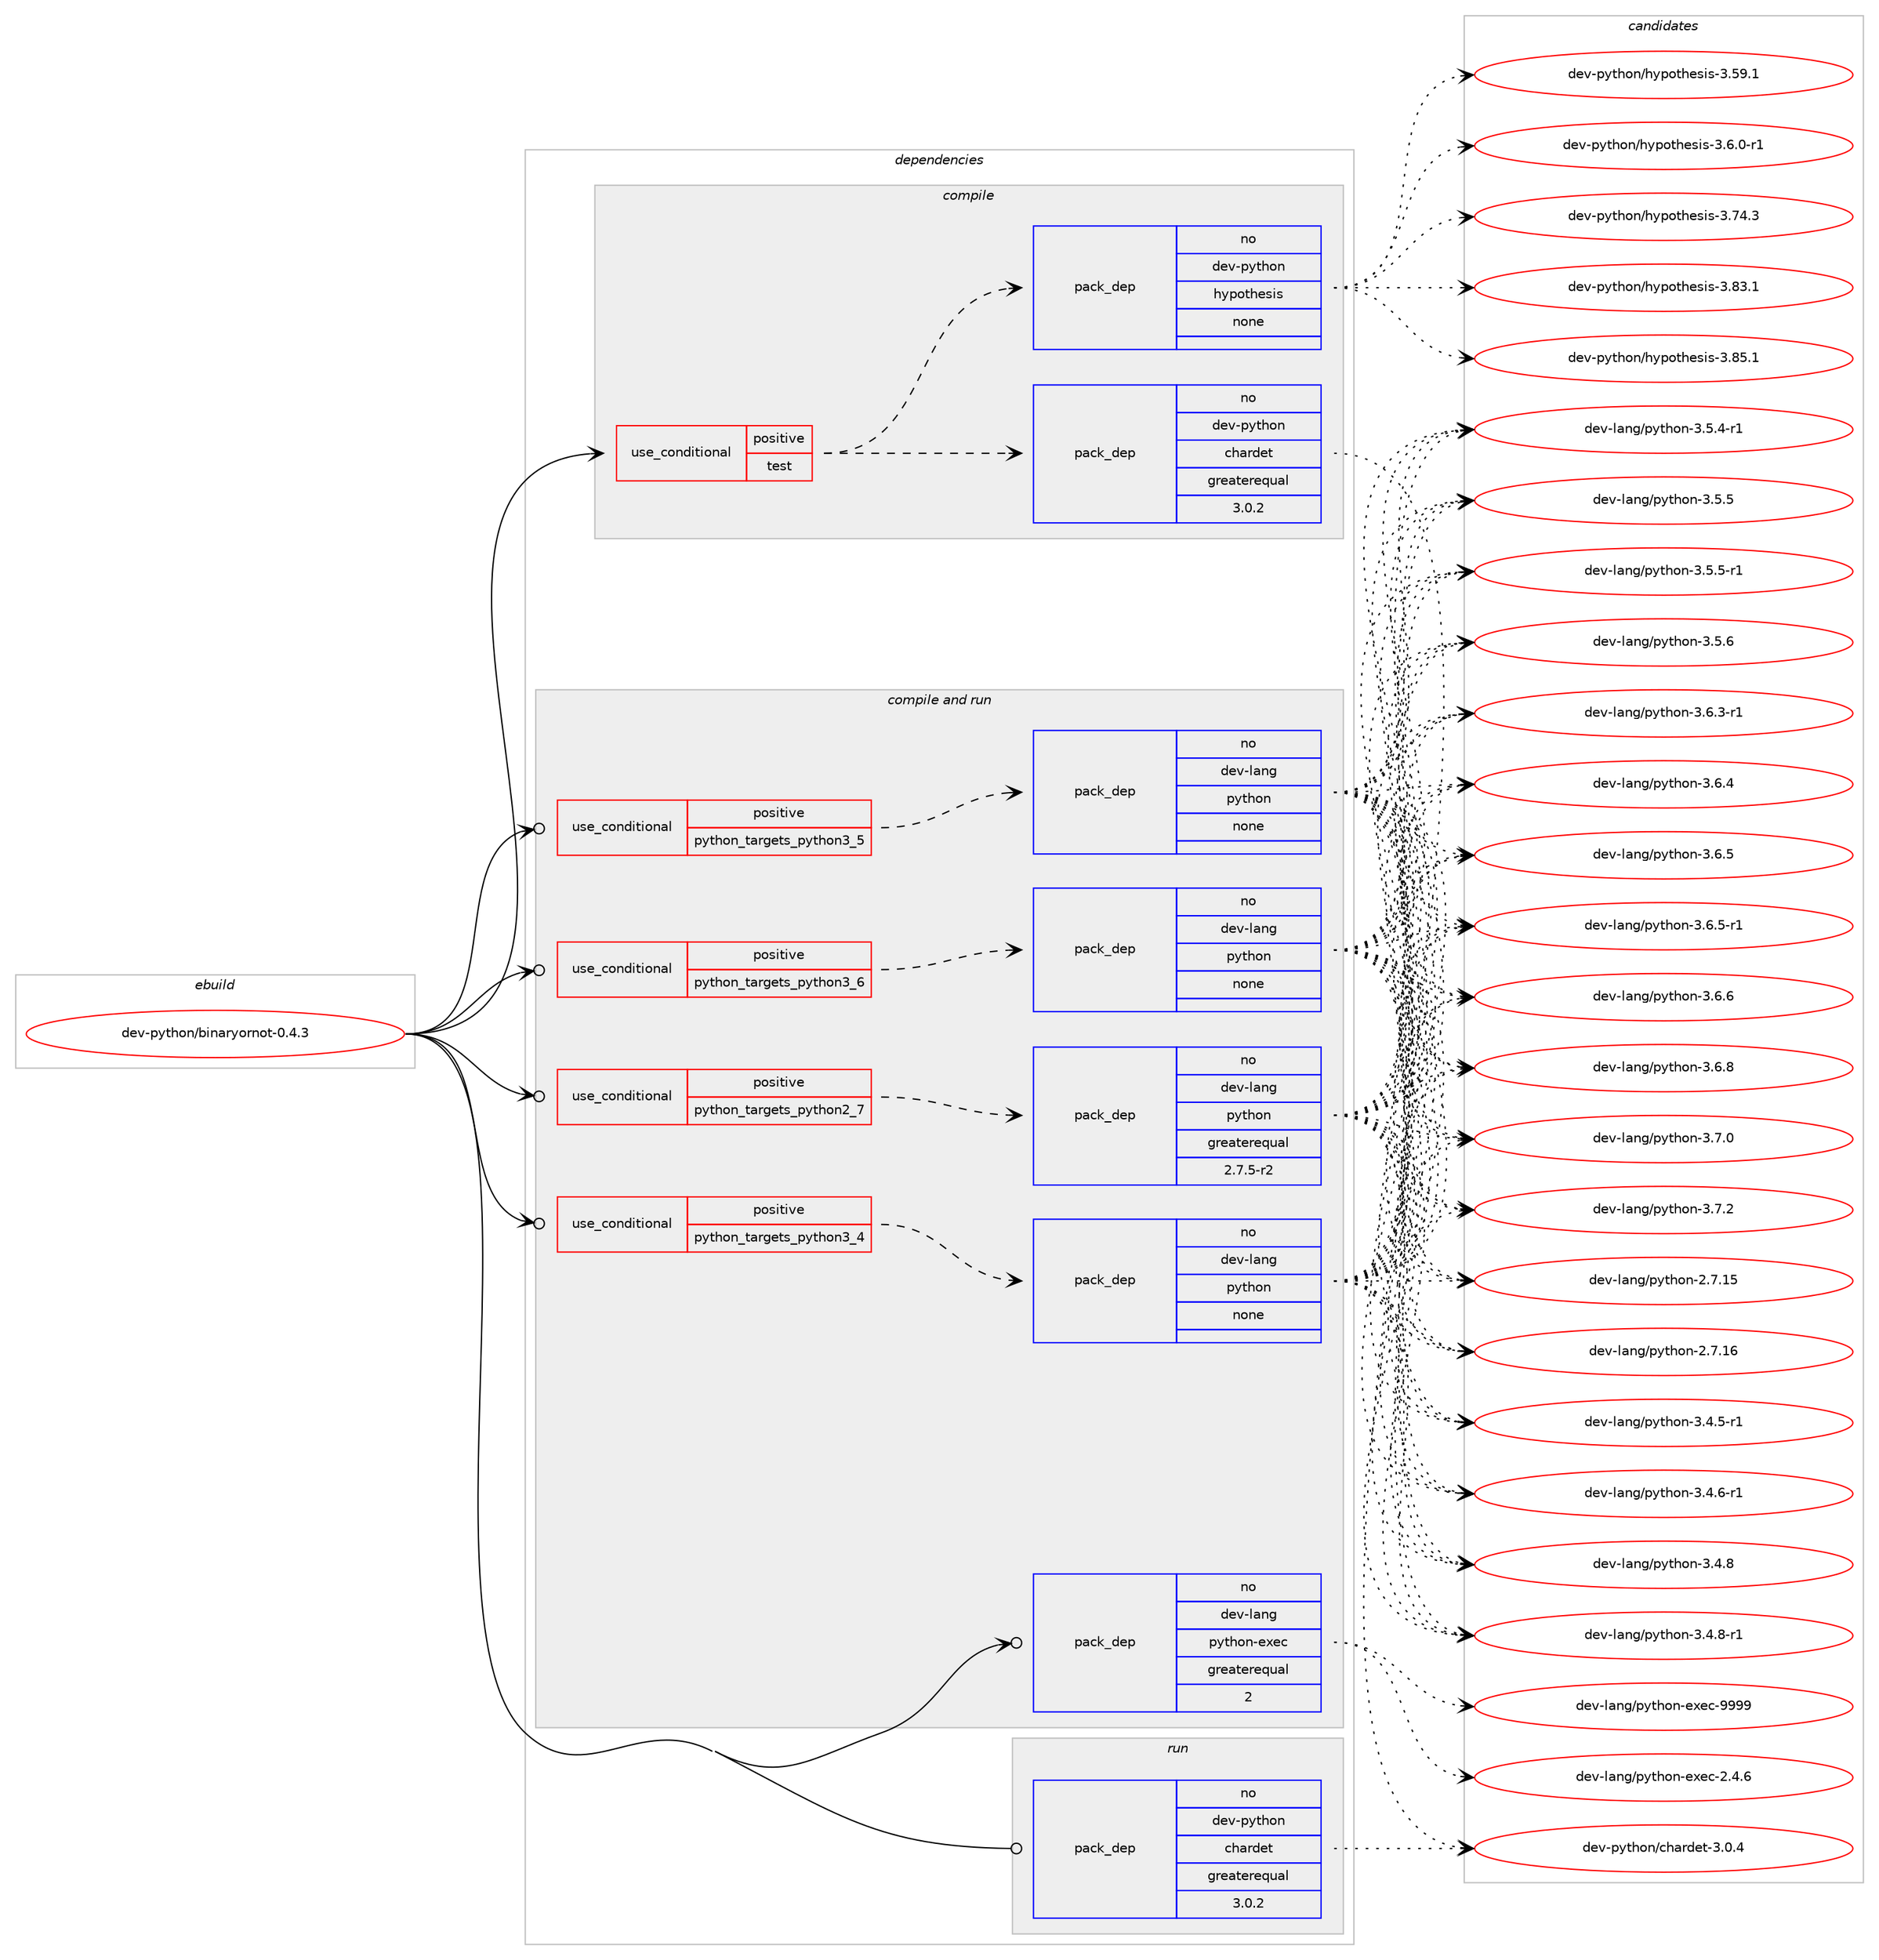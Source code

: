 digraph prolog {

# *************
# Graph options
# *************

newrank=true;
concentrate=true;
compound=true;
graph [rankdir=LR,fontname=Helvetica,fontsize=10,ranksep=1.5];#, ranksep=2.5, nodesep=0.2];
edge  [arrowhead=vee];
node  [fontname=Helvetica,fontsize=10];

# **********
# The ebuild
# **********

subgraph cluster_leftcol {
color=gray;
rank=same;
label=<<i>ebuild</i>>;
id [label="dev-python/binaryornot-0.4.3", color=red, width=4, href="../dev-python/binaryornot-0.4.3.svg"];
}

# ****************
# The dependencies
# ****************

subgraph cluster_midcol {
color=gray;
label=<<i>dependencies</i>>;
subgraph cluster_compile {
fillcolor="#eeeeee";
style=filled;
label=<<i>compile</i>>;
subgraph cond371662 {
dependency1401066 [label=<<TABLE BORDER="0" CELLBORDER="1" CELLSPACING="0" CELLPADDING="4"><TR><TD ROWSPAN="3" CELLPADDING="10">use_conditional</TD></TR><TR><TD>positive</TD></TR><TR><TD>test</TD></TR></TABLE>>, shape=none, color=red];
subgraph pack1006176 {
dependency1401067 [label=<<TABLE BORDER="0" CELLBORDER="1" CELLSPACING="0" CELLPADDING="4" WIDTH="220"><TR><TD ROWSPAN="6" CELLPADDING="30">pack_dep</TD></TR><TR><TD WIDTH="110">no</TD></TR><TR><TD>dev-python</TD></TR><TR><TD>chardet</TD></TR><TR><TD>greaterequal</TD></TR><TR><TD>3.0.2</TD></TR></TABLE>>, shape=none, color=blue];
}
dependency1401066:e -> dependency1401067:w [weight=20,style="dashed",arrowhead="vee"];
subgraph pack1006177 {
dependency1401068 [label=<<TABLE BORDER="0" CELLBORDER="1" CELLSPACING="0" CELLPADDING="4" WIDTH="220"><TR><TD ROWSPAN="6" CELLPADDING="30">pack_dep</TD></TR><TR><TD WIDTH="110">no</TD></TR><TR><TD>dev-python</TD></TR><TR><TD>hypothesis</TD></TR><TR><TD>none</TD></TR><TR><TD></TD></TR></TABLE>>, shape=none, color=blue];
}
dependency1401066:e -> dependency1401068:w [weight=20,style="dashed",arrowhead="vee"];
}
id:e -> dependency1401066:w [weight=20,style="solid",arrowhead="vee"];
}
subgraph cluster_compileandrun {
fillcolor="#eeeeee";
style=filled;
label=<<i>compile and run</i>>;
subgraph cond371663 {
dependency1401069 [label=<<TABLE BORDER="0" CELLBORDER="1" CELLSPACING="0" CELLPADDING="4"><TR><TD ROWSPAN="3" CELLPADDING="10">use_conditional</TD></TR><TR><TD>positive</TD></TR><TR><TD>python_targets_python2_7</TD></TR></TABLE>>, shape=none, color=red];
subgraph pack1006178 {
dependency1401070 [label=<<TABLE BORDER="0" CELLBORDER="1" CELLSPACING="0" CELLPADDING="4" WIDTH="220"><TR><TD ROWSPAN="6" CELLPADDING="30">pack_dep</TD></TR><TR><TD WIDTH="110">no</TD></TR><TR><TD>dev-lang</TD></TR><TR><TD>python</TD></TR><TR><TD>greaterequal</TD></TR><TR><TD>2.7.5-r2</TD></TR></TABLE>>, shape=none, color=blue];
}
dependency1401069:e -> dependency1401070:w [weight=20,style="dashed",arrowhead="vee"];
}
id:e -> dependency1401069:w [weight=20,style="solid",arrowhead="odotvee"];
subgraph cond371664 {
dependency1401071 [label=<<TABLE BORDER="0" CELLBORDER="1" CELLSPACING="0" CELLPADDING="4"><TR><TD ROWSPAN="3" CELLPADDING="10">use_conditional</TD></TR><TR><TD>positive</TD></TR><TR><TD>python_targets_python3_4</TD></TR></TABLE>>, shape=none, color=red];
subgraph pack1006179 {
dependency1401072 [label=<<TABLE BORDER="0" CELLBORDER="1" CELLSPACING="0" CELLPADDING="4" WIDTH="220"><TR><TD ROWSPAN="6" CELLPADDING="30">pack_dep</TD></TR><TR><TD WIDTH="110">no</TD></TR><TR><TD>dev-lang</TD></TR><TR><TD>python</TD></TR><TR><TD>none</TD></TR><TR><TD></TD></TR></TABLE>>, shape=none, color=blue];
}
dependency1401071:e -> dependency1401072:w [weight=20,style="dashed",arrowhead="vee"];
}
id:e -> dependency1401071:w [weight=20,style="solid",arrowhead="odotvee"];
subgraph cond371665 {
dependency1401073 [label=<<TABLE BORDER="0" CELLBORDER="1" CELLSPACING="0" CELLPADDING="4"><TR><TD ROWSPAN="3" CELLPADDING="10">use_conditional</TD></TR><TR><TD>positive</TD></TR><TR><TD>python_targets_python3_5</TD></TR></TABLE>>, shape=none, color=red];
subgraph pack1006180 {
dependency1401074 [label=<<TABLE BORDER="0" CELLBORDER="1" CELLSPACING="0" CELLPADDING="4" WIDTH="220"><TR><TD ROWSPAN="6" CELLPADDING="30">pack_dep</TD></TR><TR><TD WIDTH="110">no</TD></TR><TR><TD>dev-lang</TD></TR><TR><TD>python</TD></TR><TR><TD>none</TD></TR><TR><TD></TD></TR></TABLE>>, shape=none, color=blue];
}
dependency1401073:e -> dependency1401074:w [weight=20,style="dashed",arrowhead="vee"];
}
id:e -> dependency1401073:w [weight=20,style="solid",arrowhead="odotvee"];
subgraph cond371666 {
dependency1401075 [label=<<TABLE BORDER="0" CELLBORDER="1" CELLSPACING="0" CELLPADDING="4"><TR><TD ROWSPAN="3" CELLPADDING="10">use_conditional</TD></TR><TR><TD>positive</TD></TR><TR><TD>python_targets_python3_6</TD></TR></TABLE>>, shape=none, color=red];
subgraph pack1006181 {
dependency1401076 [label=<<TABLE BORDER="0" CELLBORDER="1" CELLSPACING="0" CELLPADDING="4" WIDTH="220"><TR><TD ROWSPAN="6" CELLPADDING="30">pack_dep</TD></TR><TR><TD WIDTH="110">no</TD></TR><TR><TD>dev-lang</TD></TR><TR><TD>python</TD></TR><TR><TD>none</TD></TR><TR><TD></TD></TR></TABLE>>, shape=none, color=blue];
}
dependency1401075:e -> dependency1401076:w [weight=20,style="dashed",arrowhead="vee"];
}
id:e -> dependency1401075:w [weight=20,style="solid",arrowhead="odotvee"];
subgraph pack1006182 {
dependency1401077 [label=<<TABLE BORDER="0" CELLBORDER="1" CELLSPACING="0" CELLPADDING="4" WIDTH="220"><TR><TD ROWSPAN="6" CELLPADDING="30">pack_dep</TD></TR><TR><TD WIDTH="110">no</TD></TR><TR><TD>dev-lang</TD></TR><TR><TD>python-exec</TD></TR><TR><TD>greaterequal</TD></TR><TR><TD>2</TD></TR></TABLE>>, shape=none, color=blue];
}
id:e -> dependency1401077:w [weight=20,style="solid",arrowhead="odotvee"];
}
subgraph cluster_run {
fillcolor="#eeeeee";
style=filled;
label=<<i>run</i>>;
subgraph pack1006183 {
dependency1401078 [label=<<TABLE BORDER="0" CELLBORDER="1" CELLSPACING="0" CELLPADDING="4" WIDTH="220"><TR><TD ROWSPAN="6" CELLPADDING="30">pack_dep</TD></TR><TR><TD WIDTH="110">no</TD></TR><TR><TD>dev-python</TD></TR><TR><TD>chardet</TD></TR><TR><TD>greaterequal</TD></TR><TR><TD>3.0.2</TD></TR></TABLE>>, shape=none, color=blue];
}
id:e -> dependency1401078:w [weight=20,style="solid",arrowhead="odot"];
}
}

# **************
# The candidates
# **************

subgraph cluster_choices {
rank=same;
color=gray;
label=<<i>candidates</i>>;

subgraph choice1006176 {
color=black;
nodesep=1;
choice10010111845112121116104111110479910497114100101116455146484652 [label="dev-python/chardet-3.0.4", color=red, width=4,href="../dev-python/chardet-3.0.4.svg"];
dependency1401067:e -> choice10010111845112121116104111110479910497114100101116455146484652:w [style=dotted,weight="100"];
}
subgraph choice1006177 {
color=black;
nodesep=1;
choice100101118451121211161041111104710412111211111610410111510511545514653574649 [label="dev-python/hypothesis-3.59.1", color=red, width=4,href="../dev-python/hypothesis-3.59.1.svg"];
choice10010111845112121116104111110471041211121111161041011151051154551465446484511449 [label="dev-python/hypothesis-3.6.0-r1", color=red, width=4,href="../dev-python/hypothesis-3.6.0-r1.svg"];
choice100101118451121211161041111104710412111211111610410111510511545514655524651 [label="dev-python/hypothesis-3.74.3", color=red, width=4,href="../dev-python/hypothesis-3.74.3.svg"];
choice100101118451121211161041111104710412111211111610410111510511545514656514649 [label="dev-python/hypothesis-3.83.1", color=red, width=4,href="../dev-python/hypothesis-3.83.1.svg"];
choice100101118451121211161041111104710412111211111610410111510511545514656534649 [label="dev-python/hypothesis-3.85.1", color=red, width=4,href="../dev-python/hypothesis-3.85.1.svg"];
dependency1401068:e -> choice100101118451121211161041111104710412111211111610410111510511545514653574649:w [style=dotted,weight="100"];
dependency1401068:e -> choice10010111845112121116104111110471041211121111161041011151051154551465446484511449:w [style=dotted,weight="100"];
dependency1401068:e -> choice100101118451121211161041111104710412111211111610410111510511545514655524651:w [style=dotted,weight="100"];
dependency1401068:e -> choice100101118451121211161041111104710412111211111610410111510511545514656514649:w [style=dotted,weight="100"];
dependency1401068:e -> choice100101118451121211161041111104710412111211111610410111510511545514656534649:w [style=dotted,weight="100"];
}
subgraph choice1006178 {
color=black;
nodesep=1;
choice10010111845108971101034711212111610411111045504655464953 [label="dev-lang/python-2.7.15", color=red, width=4,href="../dev-lang/python-2.7.15.svg"];
choice10010111845108971101034711212111610411111045504655464954 [label="dev-lang/python-2.7.16", color=red, width=4,href="../dev-lang/python-2.7.16.svg"];
choice1001011184510897110103471121211161041111104551465246534511449 [label="dev-lang/python-3.4.5-r1", color=red, width=4,href="../dev-lang/python-3.4.5-r1.svg"];
choice1001011184510897110103471121211161041111104551465246544511449 [label="dev-lang/python-3.4.6-r1", color=red, width=4,href="../dev-lang/python-3.4.6-r1.svg"];
choice100101118451089711010347112121116104111110455146524656 [label="dev-lang/python-3.4.8", color=red, width=4,href="../dev-lang/python-3.4.8.svg"];
choice1001011184510897110103471121211161041111104551465246564511449 [label="dev-lang/python-3.4.8-r1", color=red, width=4,href="../dev-lang/python-3.4.8-r1.svg"];
choice1001011184510897110103471121211161041111104551465346524511449 [label="dev-lang/python-3.5.4-r1", color=red, width=4,href="../dev-lang/python-3.5.4-r1.svg"];
choice100101118451089711010347112121116104111110455146534653 [label="dev-lang/python-3.5.5", color=red, width=4,href="../dev-lang/python-3.5.5.svg"];
choice1001011184510897110103471121211161041111104551465346534511449 [label="dev-lang/python-3.5.5-r1", color=red, width=4,href="../dev-lang/python-3.5.5-r1.svg"];
choice100101118451089711010347112121116104111110455146534654 [label="dev-lang/python-3.5.6", color=red, width=4,href="../dev-lang/python-3.5.6.svg"];
choice1001011184510897110103471121211161041111104551465446514511449 [label="dev-lang/python-3.6.3-r1", color=red, width=4,href="../dev-lang/python-3.6.3-r1.svg"];
choice100101118451089711010347112121116104111110455146544652 [label="dev-lang/python-3.6.4", color=red, width=4,href="../dev-lang/python-3.6.4.svg"];
choice100101118451089711010347112121116104111110455146544653 [label="dev-lang/python-3.6.5", color=red, width=4,href="../dev-lang/python-3.6.5.svg"];
choice1001011184510897110103471121211161041111104551465446534511449 [label="dev-lang/python-3.6.5-r1", color=red, width=4,href="../dev-lang/python-3.6.5-r1.svg"];
choice100101118451089711010347112121116104111110455146544654 [label="dev-lang/python-3.6.6", color=red, width=4,href="../dev-lang/python-3.6.6.svg"];
choice100101118451089711010347112121116104111110455146544656 [label="dev-lang/python-3.6.8", color=red, width=4,href="../dev-lang/python-3.6.8.svg"];
choice100101118451089711010347112121116104111110455146554648 [label="dev-lang/python-3.7.0", color=red, width=4,href="../dev-lang/python-3.7.0.svg"];
choice100101118451089711010347112121116104111110455146554650 [label="dev-lang/python-3.7.2", color=red, width=4,href="../dev-lang/python-3.7.2.svg"];
dependency1401070:e -> choice10010111845108971101034711212111610411111045504655464953:w [style=dotted,weight="100"];
dependency1401070:e -> choice10010111845108971101034711212111610411111045504655464954:w [style=dotted,weight="100"];
dependency1401070:e -> choice1001011184510897110103471121211161041111104551465246534511449:w [style=dotted,weight="100"];
dependency1401070:e -> choice1001011184510897110103471121211161041111104551465246544511449:w [style=dotted,weight="100"];
dependency1401070:e -> choice100101118451089711010347112121116104111110455146524656:w [style=dotted,weight="100"];
dependency1401070:e -> choice1001011184510897110103471121211161041111104551465246564511449:w [style=dotted,weight="100"];
dependency1401070:e -> choice1001011184510897110103471121211161041111104551465346524511449:w [style=dotted,weight="100"];
dependency1401070:e -> choice100101118451089711010347112121116104111110455146534653:w [style=dotted,weight="100"];
dependency1401070:e -> choice1001011184510897110103471121211161041111104551465346534511449:w [style=dotted,weight="100"];
dependency1401070:e -> choice100101118451089711010347112121116104111110455146534654:w [style=dotted,weight="100"];
dependency1401070:e -> choice1001011184510897110103471121211161041111104551465446514511449:w [style=dotted,weight="100"];
dependency1401070:e -> choice100101118451089711010347112121116104111110455146544652:w [style=dotted,weight="100"];
dependency1401070:e -> choice100101118451089711010347112121116104111110455146544653:w [style=dotted,weight="100"];
dependency1401070:e -> choice1001011184510897110103471121211161041111104551465446534511449:w [style=dotted,weight="100"];
dependency1401070:e -> choice100101118451089711010347112121116104111110455146544654:w [style=dotted,weight="100"];
dependency1401070:e -> choice100101118451089711010347112121116104111110455146544656:w [style=dotted,weight="100"];
dependency1401070:e -> choice100101118451089711010347112121116104111110455146554648:w [style=dotted,weight="100"];
dependency1401070:e -> choice100101118451089711010347112121116104111110455146554650:w [style=dotted,weight="100"];
}
subgraph choice1006179 {
color=black;
nodesep=1;
choice10010111845108971101034711212111610411111045504655464953 [label="dev-lang/python-2.7.15", color=red, width=4,href="../dev-lang/python-2.7.15.svg"];
choice10010111845108971101034711212111610411111045504655464954 [label="dev-lang/python-2.7.16", color=red, width=4,href="../dev-lang/python-2.7.16.svg"];
choice1001011184510897110103471121211161041111104551465246534511449 [label="dev-lang/python-3.4.5-r1", color=red, width=4,href="../dev-lang/python-3.4.5-r1.svg"];
choice1001011184510897110103471121211161041111104551465246544511449 [label="dev-lang/python-3.4.6-r1", color=red, width=4,href="../dev-lang/python-3.4.6-r1.svg"];
choice100101118451089711010347112121116104111110455146524656 [label="dev-lang/python-3.4.8", color=red, width=4,href="../dev-lang/python-3.4.8.svg"];
choice1001011184510897110103471121211161041111104551465246564511449 [label="dev-lang/python-3.4.8-r1", color=red, width=4,href="../dev-lang/python-3.4.8-r1.svg"];
choice1001011184510897110103471121211161041111104551465346524511449 [label="dev-lang/python-3.5.4-r1", color=red, width=4,href="../dev-lang/python-3.5.4-r1.svg"];
choice100101118451089711010347112121116104111110455146534653 [label="dev-lang/python-3.5.5", color=red, width=4,href="../dev-lang/python-3.5.5.svg"];
choice1001011184510897110103471121211161041111104551465346534511449 [label="dev-lang/python-3.5.5-r1", color=red, width=4,href="../dev-lang/python-3.5.5-r1.svg"];
choice100101118451089711010347112121116104111110455146534654 [label="dev-lang/python-3.5.6", color=red, width=4,href="../dev-lang/python-3.5.6.svg"];
choice1001011184510897110103471121211161041111104551465446514511449 [label="dev-lang/python-3.6.3-r1", color=red, width=4,href="../dev-lang/python-3.6.3-r1.svg"];
choice100101118451089711010347112121116104111110455146544652 [label="dev-lang/python-3.6.4", color=red, width=4,href="../dev-lang/python-3.6.4.svg"];
choice100101118451089711010347112121116104111110455146544653 [label="dev-lang/python-3.6.5", color=red, width=4,href="../dev-lang/python-3.6.5.svg"];
choice1001011184510897110103471121211161041111104551465446534511449 [label="dev-lang/python-3.6.5-r1", color=red, width=4,href="../dev-lang/python-3.6.5-r1.svg"];
choice100101118451089711010347112121116104111110455146544654 [label="dev-lang/python-3.6.6", color=red, width=4,href="../dev-lang/python-3.6.6.svg"];
choice100101118451089711010347112121116104111110455146544656 [label="dev-lang/python-3.6.8", color=red, width=4,href="../dev-lang/python-3.6.8.svg"];
choice100101118451089711010347112121116104111110455146554648 [label="dev-lang/python-3.7.0", color=red, width=4,href="../dev-lang/python-3.7.0.svg"];
choice100101118451089711010347112121116104111110455146554650 [label="dev-lang/python-3.7.2", color=red, width=4,href="../dev-lang/python-3.7.2.svg"];
dependency1401072:e -> choice10010111845108971101034711212111610411111045504655464953:w [style=dotted,weight="100"];
dependency1401072:e -> choice10010111845108971101034711212111610411111045504655464954:w [style=dotted,weight="100"];
dependency1401072:e -> choice1001011184510897110103471121211161041111104551465246534511449:w [style=dotted,weight="100"];
dependency1401072:e -> choice1001011184510897110103471121211161041111104551465246544511449:w [style=dotted,weight="100"];
dependency1401072:e -> choice100101118451089711010347112121116104111110455146524656:w [style=dotted,weight="100"];
dependency1401072:e -> choice1001011184510897110103471121211161041111104551465246564511449:w [style=dotted,weight="100"];
dependency1401072:e -> choice1001011184510897110103471121211161041111104551465346524511449:w [style=dotted,weight="100"];
dependency1401072:e -> choice100101118451089711010347112121116104111110455146534653:w [style=dotted,weight="100"];
dependency1401072:e -> choice1001011184510897110103471121211161041111104551465346534511449:w [style=dotted,weight="100"];
dependency1401072:e -> choice100101118451089711010347112121116104111110455146534654:w [style=dotted,weight="100"];
dependency1401072:e -> choice1001011184510897110103471121211161041111104551465446514511449:w [style=dotted,weight="100"];
dependency1401072:e -> choice100101118451089711010347112121116104111110455146544652:w [style=dotted,weight="100"];
dependency1401072:e -> choice100101118451089711010347112121116104111110455146544653:w [style=dotted,weight="100"];
dependency1401072:e -> choice1001011184510897110103471121211161041111104551465446534511449:w [style=dotted,weight="100"];
dependency1401072:e -> choice100101118451089711010347112121116104111110455146544654:w [style=dotted,weight="100"];
dependency1401072:e -> choice100101118451089711010347112121116104111110455146544656:w [style=dotted,weight="100"];
dependency1401072:e -> choice100101118451089711010347112121116104111110455146554648:w [style=dotted,weight="100"];
dependency1401072:e -> choice100101118451089711010347112121116104111110455146554650:w [style=dotted,weight="100"];
}
subgraph choice1006180 {
color=black;
nodesep=1;
choice10010111845108971101034711212111610411111045504655464953 [label="dev-lang/python-2.7.15", color=red, width=4,href="../dev-lang/python-2.7.15.svg"];
choice10010111845108971101034711212111610411111045504655464954 [label="dev-lang/python-2.7.16", color=red, width=4,href="../dev-lang/python-2.7.16.svg"];
choice1001011184510897110103471121211161041111104551465246534511449 [label="dev-lang/python-3.4.5-r1", color=red, width=4,href="../dev-lang/python-3.4.5-r1.svg"];
choice1001011184510897110103471121211161041111104551465246544511449 [label="dev-lang/python-3.4.6-r1", color=red, width=4,href="../dev-lang/python-3.4.6-r1.svg"];
choice100101118451089711010347112121116104111110455146524656 [label="dev-lang/python-3.4.8", color=red, width=4,href="../dev-lang/python-3.4.8.svg"];
choice1001011184510897110103471121211161041111104551465246564511449 [label="dev-lang/python-3.4.8-r1", color=red, width=4,href="../dev-lang/python-3.4.8-r1.svg"];
choice1001011184510897110103471121211161041111104551465346524511449 [label="dev-lang/python-3.5.4-r1", color=red, width=4,href="../dev-lang/python-3.5.4-r1.svg"];
choice100101118451089711010347112121116104111110455146534653 [label="dev-lang/python-3.5.5", color=red, width=4,href="../dev-lang/python-3.5.5.svg"];
choice1001011184510897110103471121211161041111104551465346534511449 [label="dev-lang/python-3.5.5-r1", color=red, width=4,href="../dev-lang/python-3.5.5-r1.svg"];
choice100101118451089711010347112121116104111110455146534654 [label="dev-lang/python-3.5.6", color=red, width=4,href="../dev-lang/python-3.5.6.svg"];
choice1001011184510897110103471121211161041111104551465446514511449 [label="dev-lang/python-3.6.3-r1", color=red, width=4,href="../dev-lang/python-3.6.3-r1.svg"];
choice100101118451089711010347112121116104111110455146544652 [label="dev-lang/python-3.6.4", color=red, width=4,href="../dev-lang/python-3.6.4.svg"];
choice100101118451089711010347112121116104111110455146544653 [label="dev-lang/python-3.6.5", color=red, width=4,href="../dev-lang/python-3.6.5.svg"];
choice1001011184510897110103471121211161041111104551465446534511449 [label="dev-lang/python-3.6.5-r1", color=red, width=4,href="../dev-lang/python-3.6.5-r1.svg"];
choice100101118451089711010347112121116104111110455146544654 [label="dev-lang/python-3.6.6", color=red, width=4,href="../dev-lang/python-3.6.6.svg"];
choice100101118451089711010347112121116104111110455146544656 [label="dev-lang/python-3.6.8", color=red, width=4,href="../dev-lang/python-3.6.8.svg"];
choice100101118451089711010347112121116104111110455146554648 [label="dev-lang/python-3.7.0", color=red, width=4,href="../dev-lang/python-3.7.0.svg"];
choice100101118451089711010347112121116104111110455146554650 [label="dev-lang/python-3.7.2", color=red, width=4,href="../dev-lang/python-3.7.2.svg"];
dependency1401074:e -> choice10010111845108971101034711212111610411111045504655464953:w [style=dotted,weight="100"];
dependency1401074:e -> choice10010111845108971101034711212111610411111045504655464954:w [style=dotted,weight="100"];
dependency1401074:e -> choice1001011184510897110103471121211161041111104551465246534511449:w [style=dotted,weight="100"];
dependency1401074:e -> choice1001011184510897110103471121211161041111104551465246544511449:w [style=dotted,weight="100"];
dependency1401074:e -> choice100101118451089711010347112121116104111110455146524656:w [style=dotted,weight="100"];
dependency1401074:e -> choice1001011184510897110103471121211161041111104551465246564511449:w [style=dotted,weight="100"];
dependency1401074:e -> choice1001011184510897110103471121211161041111104551465346524511449:w [style=dotted,weight="100"];
dependency1401074:e -> choice100101118451089711010347112121116104111110455146534653:w [style=dotted,weight="100"];
dependency1401074:e -> choice1001011184510897110103471121211161041111104551465346534511449:w [style=dotted,weight="100"];
dependency1401074:e -> choice100101118451089711010347112121116104111110455146534654:w [style=dotted,weight="100"];
dependency1401074:e -> choice1001011184510897110103471121211161041111104551465446514511449:w [style=dotted,weight="100"];
dependency1401074:e -> choice100101118451089711010347112121116104111110455146544652:w [style=dotted,weight="100"];
dependency1401074:e -> choice100101118451089711010347112121116104111110455146544653:w [style=dotted,weight="100"];
dependency1401074:e -> choice1001011184510897110103471121211161041111104551465446534511449:w [style=dotted,weight="100"];
dependency1401074:e -> choice100101118451089711010347112121116104111110455146544654:w [style=dotted,weight="100"];
dependency1401074:e -> choice100101118451089711010347112121116104111110455146544656:w [style=dotted,weight="100"];
dependency1401074:e -> choice100101118451089711010347112121116104111110455146554648:w [style=dotted,weight="100"];
dependency1401074:e -> choice100101118451089711010347112121116104111110455146554650:w [style=dotted,weight="100"];
}
subgraph choice1006181 {
color=black;
nodesep=1;
choice10010111845108971101034711212111610411111045504655464953 [label="dev-lang/python-2.7.15", color=red, width=4,href="../dev-lang/python-2.7.15.svg"];
choice10010111845108971101034711212111610411111045504655464954 [label="dev-lang/python-2.7.16", color=red, width=4,href="../dev-lang/python-2.7.16.svg"];
choice1001011184510897110103471121211161041111104551465246534511449 [label="dev-lang/python-3.4.5-r1", color=red, width=4,href="../dev-lang/python-3.4.5-r1.svg"];
choice1001011184510897110103471121211161041111104551465246544511449 [label="dev-lang/python-3.4.6-r1", color=red, width=4,href="../dev-lang/python-3.4.6-r1.svg"];
choice100101118451089711010347112121116104111110455146524656 [label="dev-lang/python-3.4.8", color=red, width=4,href="../dev-lang/python-3.4.8.svg"];
choice1001011184510897110103471121211161041111104551465246564511449 [label="dev-lang/python-3.4.8-r1", color=red, width=4,href="../dev-lang/python-3.4.8-r1.svg"];
choice1001011184510897110103471121211161041111104551465346524511449 [label="dev-lang/python-3.5.4-r1", color=red, width=4,href="../dev-lang/python-3.5.4-r1.svg"];
choice100101118451089711010347112121116104111110455146534653 [label="dev-lang/python-3.5.5", color=red, width=4,href="../dev-lang/python-3.5.5.svg"];
choice1001011184510897110103471121211161041111104551465346534511449 [label="dev-lang/python-3.5.5-r1", color=red, width=4,href="../dev-lang/python-3.5.5-r1.svg"];
choice100101118451089711010347112121116104111110455146534654 [label="dev-lang/python-3.5.6", color=red, width=4,href="../dev-lang/python-3.5.6.svg"];
choice1001011184510897110103471121211161041111104551465446514511449 [label="dev-lang/python-3.6.3-r1", color=red, width=4,href="../dev-lang/python-3.6.3-r1.svg"];
choice100101118451089711010347112121116104111110455146544652 [label="dev-lang/python-3.6.4", color=red, width=4,href="../dev-lang/python-3.6.4.svg"];
choice100101118451089711010347112121116104111110455146544653 [label="dev-lang/python-3.6.5", color=red, width=4,href="../dev-lang/python-3.6.5.svg"];
choice1001011184510897110103471121211161041111104551465446534511449 [label="dev-lang/python-3.6.5-r1", color=red, width=4,href="../dev-lang/python-3.6.5-r1.svg"];
choice100101118451089711010347112121116104111110455146544654 [label="dev-lang/python-3.6.6", color=red, width=4,href="../dev-lang/python-3.6.6.svg"];
choice100101118451089711010347112121116104111110455146544656 [label="dev-lang/python-3.6.8", color=red, width=4,href="../dev-lang/python-3.6.8.svg"];
choice100101118451089711010347112121116104111110455146554648 [label="dev-lang/python-3.7.0", color=red, width=4,href="../dev-lang/python-3.7.0.svg"];
choice100101118451089711010347112121116104111110455146554650 [label="dev-lang/python-3.7.2", color=red, width=4,href="../dev-lang/python-3.7.2.svg"];
dependency1401076:e -> choice10010111845108971101034711212111610411111045504655464953:w [style=dotted,weight="100"];
dependency1401076:e -> choice10010111845108971101034711212111610411111045504655464954:w [style=dotted,weight="100"];
dependency1401076:e -> choice1001011184510897110103471121211161041111104551465246534511449:w [style=dotted,weight="100"];
dependency1401076:e -> choice1001011184510897110103471121211161041111104551465246544511449:w [style=dotted,weight="100"];
dependency1401076:e -> choice100101118451089711010347112121116104111110455146524656:w [style=dotted,weight="100"];
dependency1401076:e -> choice1001011184510897110103471121211161041111104551465246564511449:w [style=dotted,weight="100"];
dependency1401076:e -> choice1001011184510897110103471121211161041111104551465346524511449:w [style=dotted,weight="100"];
dependency1401076:e -> choice100101118451089711010347112121116104111110455146534653:w [style=dotted,weight="100"];
dependency1401076:e -> choice1001011184510897110103471121211161041111104551465346534511449:w [style=dotted,weight="100"];
dependency1401076:e -> choice100101118451089711010347112121116104111110455146534654:w [style=dotted,weight="100"];
dependency1401076:e -> choice1001011184510897110103471121211161041111104551465446514511449:w [style=dotted,weight="100"];
dependency1401076:e -> choice100101118451089711010347112121116104111110455146544652:w [style=dotted,weight="100"];
dependency1401076:e -> choice100101118451089711010347112121116104111110455146544653:w [style=dotted,weight="100"];
dependency1401076:e -> choice1001011184510897110103471121211161041111104551465446534511449:w [style=dotted,weight="100"];
dependency1401076:e -> choice100101118451089711010347112121116104111110455146544654:w [style=dotted,weight="100"];
dependency1401076:e -> choice100101118451089711010347112121116104111110455146544656:w [style=dotted,weight="100"];
dependency1401076:e -> choice100101118451089711010347112121116104111110455146554648:w [style=dotted,weight="100"];
dependency1401076:e -> choice100101118451089711010347112121116104111110455146554650:w [style=dotted,weight="100"];
}
subgraph choice1006182 {
color=black;
nodesep=1;
choice1001011184510897110103471121211161041111104510112010199455046524654 [label="dev-lang/python-exec-2.4.6", color=red, width=4,href="../dev-lang/python-exec-2.4.6.svg"];
choice10010111845108971101034711212111610411111045101120101994557575757 [label="dev-lang/python-exec-9999", color=red, width=4,href="../dev-lang/python-exec-9999.svg"];
dependency1401077:e -> choice1001011184510897110103471121211161041111104510112010199455046524654:w [style=dotted,weight="100"];
dependency1401077:e -> choice10010111845108971101034711212111610411111045101120101994557575757:w [style=dotted,weight="100"];
}
subgraph choice1006183 {
color=black;
nodesep=1;
choice10010111845112121116104111110479910497114100101116455146484652 [label="dev-python/chardet-3.0.4", color=red, width=4,href="../dev-python/chardet-3.0.4.svg"];
dependency1401078:e -> choice10010111845112121116104111110479910497114100101116455146484652:w [style=dotted,weight="100"];
}
}

}
